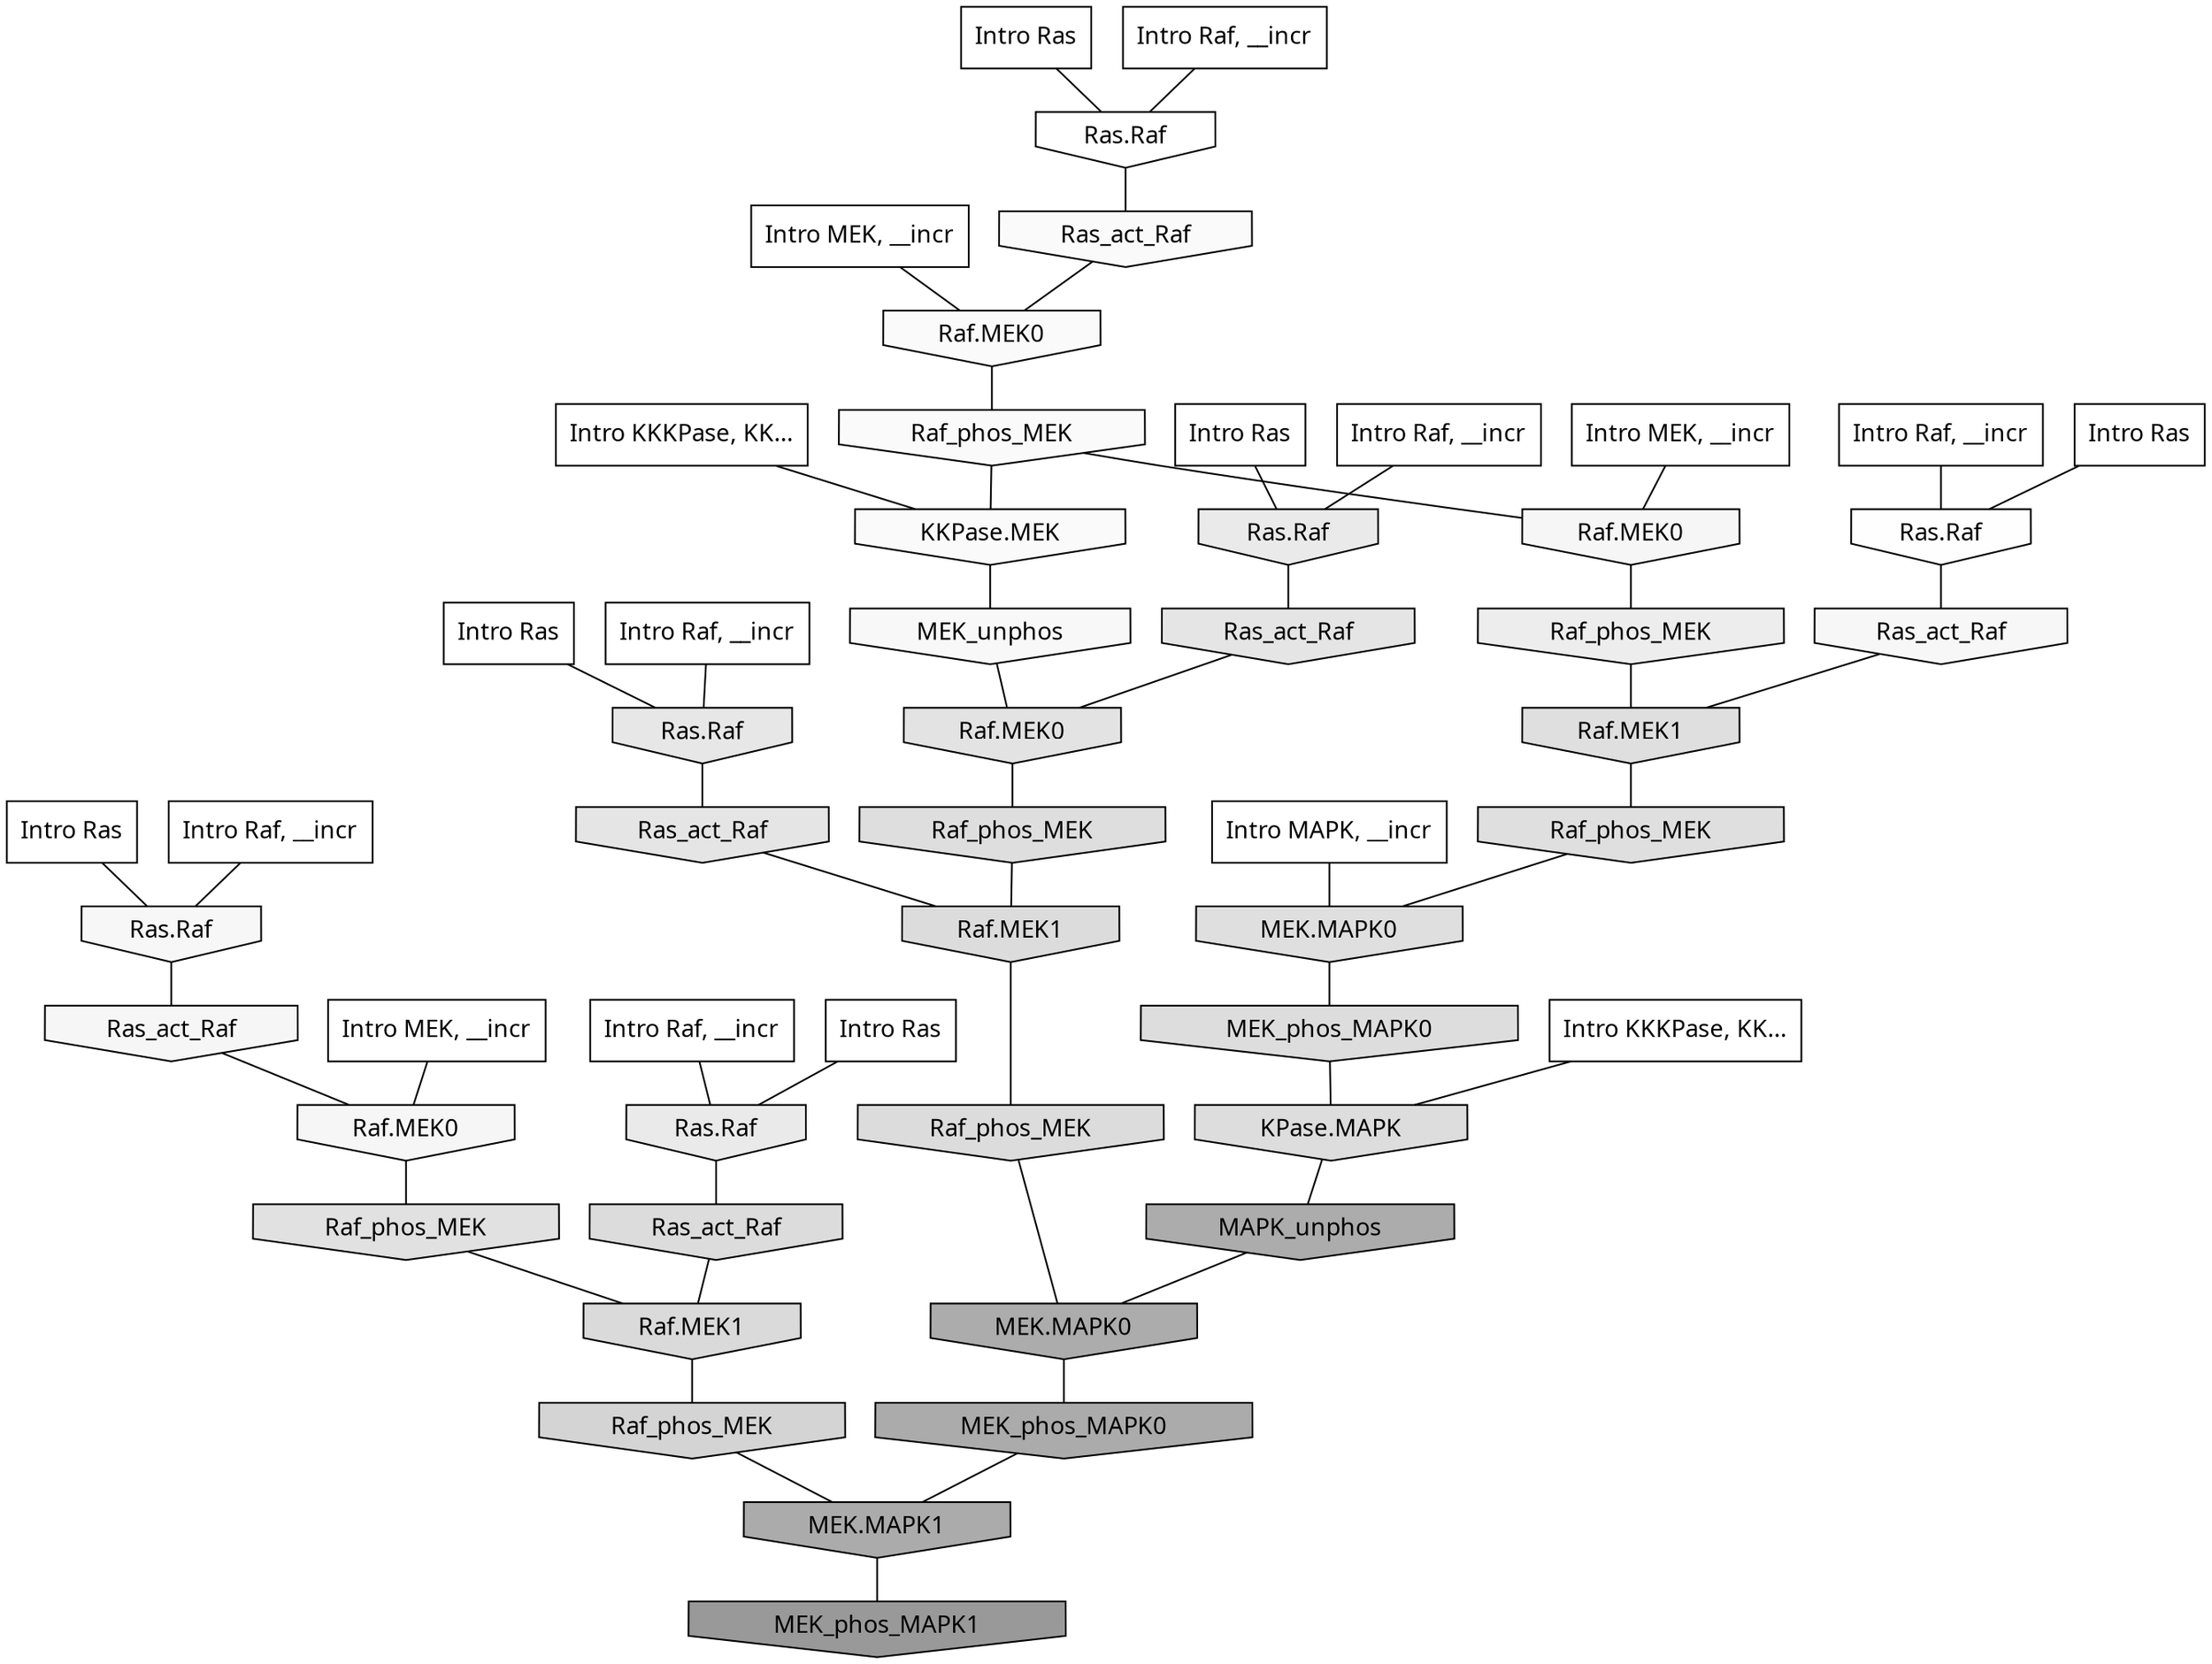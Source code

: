 digraph G{
  rankdir="TB";
  ranksep=0.30;
  node [fontname="CMU Serif"];
  edge [fontname="CMU Serif"];
  
  2 [label="Intro Ras", shape=rectangle, style=filled, fillcolor="0.000 0.000 1.000"]
  
  3 [label="Intro Ras", shape=rectangle, style=filled, fillcolor="0.000 0.000 1.000"]
  
  8 [label="Intro Ras", shape=rectangle, style=filled, fillcolor="0.000 0.000 1.000"]
  
  18 [label="Intro Ras", shape=rectangle, style=filled, fillcolor="0.000 0.000 1.000"]
  
  25 [label="Intro Ras", shape=rectangle, style=filled, fillcolor="0.000 0.000 1.000"]
  
  27 [label="Intro Ras", shape=rectangle, style=filled, fillcolor="0.000 0.000 1.000"]
  
  265 [label="Intro Raf, __incr", shape=rectangle, style=filled, fillcolor="0.000 0.000 1.000"]
  
  352 [label="Intro Raf, __incr", shape=rectangle, style=filled, fillcolor="0.000 0.000 1.000"]
  
  550 [label="Intro Raf, __incr", shape=rectangle, style=filled, fillcolor="0.000 0.000 1.000"]
  
  658 [label="Intro Raf, __incr", shape=rectangle, style=filled, fillcolor="0.000 0.000 1.000"]
  
  681 [label="Intro Raf, __incr", shape=rectangle, style=filled, fillcolor="0.000 0.000 1.000"]
  
  800 [label="Intro Raf, __incr", shape=rectangle, style=filled, fillcolor="0.000 0.000 1.000"]
  
  1307 [label="Intro MEK, __incr", shape=rectangle, style=filled, fillcolor="0.000 0.000 1.000"]
  
  1377 [label="Intro MEK, __incr", shape=rectangle, style=filled, fillcolor="0.000 0.000 1.000"]
  
  1865 [label="Intro MEK, __incr", shape=rectangle, style=filled, fillcolor="0.000 0.000 1.000"]
  
  2664 [label="Intro MAPK, __incr", shape=rectangle, style=filled, fillcolor="0.000 0.000 1.000"]
  
  3109 [label="Intro KKKPase, KK...", shape=rectangle, style=filled, fillcolor="0.000 0.000 1.000"]
  
  3145 [label="Intro KKKPase, KK...", shape=rectangle, style=filled, fillcolor="0.000 0.000 1.000"]
  
  3322 [label="Ras.Raf", shape=invhouse, style=filled, fillcolor="0.000 0.000 0.999"]
  
  3382 [label="Ras.Raf", shape=invhouse, style=filled, fillcolor="0.000 0.000 0.994"]
  
  3560 [label="Ras_act_Raf", shape=invhouse, style=filled, fillcolor="0.000 0.000 0.979"]
  
  3563 [label="Raf.MEK0", shape=invhouse, style=filled, fillcolor="0.000 0.000 0.979"]
  
  3573 [label="Raf_phos_MEK", shape=invhouse, style=filled, fillcolor="0.000 0.000 0.979"]
  
  3576 [label="KKPase.MEK", shape=invhouse, style=filled, fillcolor="0.000 0.000 0.979"]
  
  3767 [label="MEK_unphos", shape=invhouse, style=filled, fillcolor="0.000 0.000 0.969"]
  
  3834 [label="Ras.Raf", shape=invhouse, style=filled, fillcolor="0.000 0.000 0.966"]
  
  3841 [label="Ras_act_Raf", shape=invhouse, style=filled, fillcolor="0.000 0.000 0.966"]
  
  3891 [label="Raf.MEK0", shape=invhouse, style=filled, fillcolor="0.000 0.000 0.964"]
  
  3944 [label="Ras_act_Raf", shape=invhouse, style=filled, fillcolor="0.000 0.000 0.962"]
  
  3947 [label="Raf.MEK0", shape=invhouse, style=filled, fillcolor="0.000 0.000 0.962"]
  
  4900 [label="Raf_phos_MEK", shape=invhouse, style=filled, fillcolor="0.000 0.000 0.929"]
  
  5280 [label="Ras.Raf", shape=invhouse, style=filled, fillcolor="0.000 0.000 0.917"]
  
  5292 [label="Ras.Raf", shape=invhouse, style=filled, fillcolor="0.000 0.000 0.917"]
  
  5723 [label="Ras.Raf", shape=invhouse, style=filled, fillcolor="0.000 0.000 0.904"]
  
  5926 [label="Ras_act_Raf", shape=invhouse, style=filled, fillcolor="0.000 0.000 0.898"]
  
  6044 [label="Ras_act_Raf", shape=invhouse, style=filled, fillcolor="0.000 0.000 0.895"]
  
  6397 [label="Raf.MEK0", shape=invhouse, style=filled, fillcolor="0.000 0.000 0.887"]
  
  6712 [label="Raf_phos_MEK", shape=invhouse, style=filled, fillcolor="0.000 0.000 0.880"]
  
  7002 [label="Raf.MEK1", shape=invhouse, style=filled, fillcolor="0.000 0.000 0.874"]
  
  7074 [label="Raf_phos_MEK", shape=invhouse, style=filled, fillcolor="0.000 0.000 0.873"]
  
  7076 [label="MEK.MAPK0", shape=invhouse, style=filled, fillcolor="0.000 0.000 0.873"]
  
  7217 [label="Raf_phos_MEK", shape=invhouse, style=filled, fillcolor="0.000 0.000 0.871"]
  
  7416 [label="MEK_phos_MAPK0", shape=invhouse, style=filled, fillcolor="0.000 0.000 0.867"]
  
  7505 [label="KPase.MAPK", shape=invhouse, style=filled, fillcolor="0.000 0.000 0.866"]
  
  7735 [label="Raf.MEK1", shape=invhouse, style=filled, fillcolor="0.000 0.000 0.862"]
  
  7756 [label="Raf_phos_MEK", shape=invhouse, style=filled, fillcolor="0.000 0.000 0.862"]
  
  7883 [label="Ras_act_Raf", shape=invhouse, style=filled, fillcolor="0.000 0.000 0.860"]
  
  8353 [label="Raf.MEK1", shape=invhouse, style=filled, fillcolor="0.000 0.000 0.852"]
  
  10001 [label="Raf_phos_MEK", shape=invhouse, style=filled, fillcolor="0.000 0.000 0.830"]
  
  20692 [label="MAPK_unphos", shape=invhouse, style=filled, fillcolor="0.000 0.000 0.673"]
  
  20694 [label="MEK.MAPK0", shape=invhouse, style=filled, fillcolor="0.000 0.000 0.673"]
  
  20734 [label="MEK_phos_MAPK0", shape=invhouse, style=filled, fillcolor="0.000 0.000 0.671"]
  
  20735 [label="MEK.MAPK1", shape=invhouse, style=filled, fillcolor="0.000 0.000 0.671"]
  
  22753 [label="MEK_phos_MAPK1", shape=invhouse, style=filled, fillcolor="0.000 0.000 0.600"]
  
  
  20735 -> 22753 [dir=none, color="0.000 0.000 0.000"] 
  20734 -> 20735 [dir=none, color="0.000 0.000 0.000"] 
  20694 -> 20734 [dir=none, color="0.000 0.000 0.000"] 
  20692 -> 20694 [dir=none, color="0.000 0.000 0.000"] 
  10001 -> 20735 [dir=none, color="0.000 0.000 0.000"] 
  8353 -> 10001 [dir=none, color="0.000 0.000 0.000"] 
  7883 -> 8353 [dir=none, color="0.000 0.000 0.000"] 
  7756 -> 20694 [dir=none, color="0.000 0.000 0.000"] 
  7735 -> 7756 [dir=none, color="0.000 0.000 0.000"] 
  7505 -> 20692 [dir=none, color="0.000 0.000 0.000"] 
  7416 -> 7505 [dir=none, color="0.000 0.000 0.000"] 
  7217 -> 7735 [dir=none, color="0.000 0.000 0.000"] 
  7076 -> 7416 [dir=none, color="0.000 0.000 0.000"] 
  7074 -> 7076 [dir=none, color="0.000 0.000 0.000"] 
  7002 -> 7074 [dir=none, color="0.000 0.000 0.000"] 
  6712 -> 8353 [dir=none, color="0.000 0.000 0.000"] 
  6397 -> 7217 [dir=none, color="0.000 0.000 0.000"] 
  6044 -> 6397 [dir=none, color="0.000 0.000 0.000"] 
  5926 -> 7735 [dir=none, color="0.000 0.000 0.000"] 
  5723 -> 5926 [dir=none, color="0.000 0.000 0.000"] 
  5292 -> 6044 [dir=none, color="0.000 0.000 0.000"] 
  5280 -> 7883 [dir=none, color="0.000 0.000 0.000"] 
  4900 -> 7002 [dir=none, color="0.000 0.000 0.000"] 
  3947 -> 6712 [dir=none, color="0.000 0.000 0.000"] 
  3944 -> 3947 [dir=none, color="0.000 0.000 0.000"] 
  3891 -> 4900 [dir=none, color="0.000 0.000 0.000"] 
  3841 -> 7002 [dir=none, color="0.000 0.000 0.000"] 
  3834 -> 3944 [dir=none, color="0.000 0.000 0.000"] 
  3767 -> 6397 [dir=none, color="0.000 0.000 0.000"] 
  3576 -> 3767 [dir=none, color="0.000 0.000 0.000"] 
  3573 -> 3576 [dir=none, color="0.000 0.000 0.000"] 
  3573 -> 3891 [dir=none, color="0.000 0.000 0.000"] 
  3563 -> 3573 [dir=none, color="0.000 0.000 0.000"] 
  3560 -> 3563 [dir=none, color="0.000 0.000 0.000"] 
  3382 -> 3841 [dir=none, color="0.000 0.000 0.000"] 
  3322 -> 3560 [dir=none, color="0.000 0.000 0.000"] 
  3145 -> 3576 [dir=none, color="0.000 0.000 0.000"] 
  3109 -> 7505 [dir=none, color="0.000 0.000 0.000"] 
  2664 -> 7076 [dir=none, color="0.000 0.000 0.000"] 
  1865 -> 3947 [dir=none, color="0.000 0.000 0.000"] 
  1377 -> 3891 [dir=none, color="0.000 0.000 0.000"] 
  1307 -> 3563 [dir=none, color="0.000 0.000 0.000"] 
  800 -> 3382 [dir=none, color="0.000 0.000 0.000"] 
  681 -> 3834 [dir=none, color="0.000 0.000 0.000"] 
  658 -> 5280 [dir=none, color="0.000 0.000 0.000"] 
  550 -> 3322 [dir=none, color="0.000 0.000 0.000"] 
  352 -> 5723 [dir=none, color="0.000 0.000 0.000"] 
  265 -> 5292 [dir=none, color="0.000 0.000 0.000"] 
  27 -> 5280 [dir=none, color="0.000 0.000 0.000"] 
  25 -> 5292 [dir=none, color="0.000 0.000 0.000"] 
  18 -> 5723 [dir=none, color="0.000 0.000 0.000"] 
  8 -> 3382 [dir=none, color="0.000 0.000 0.000"] 
  3 -> 3834 [dir=none, color="0.000 0.000 0.000"] 
  2 -> 3322 [dir=none, color="0.000 0.000 0.000"] 
  
  }
